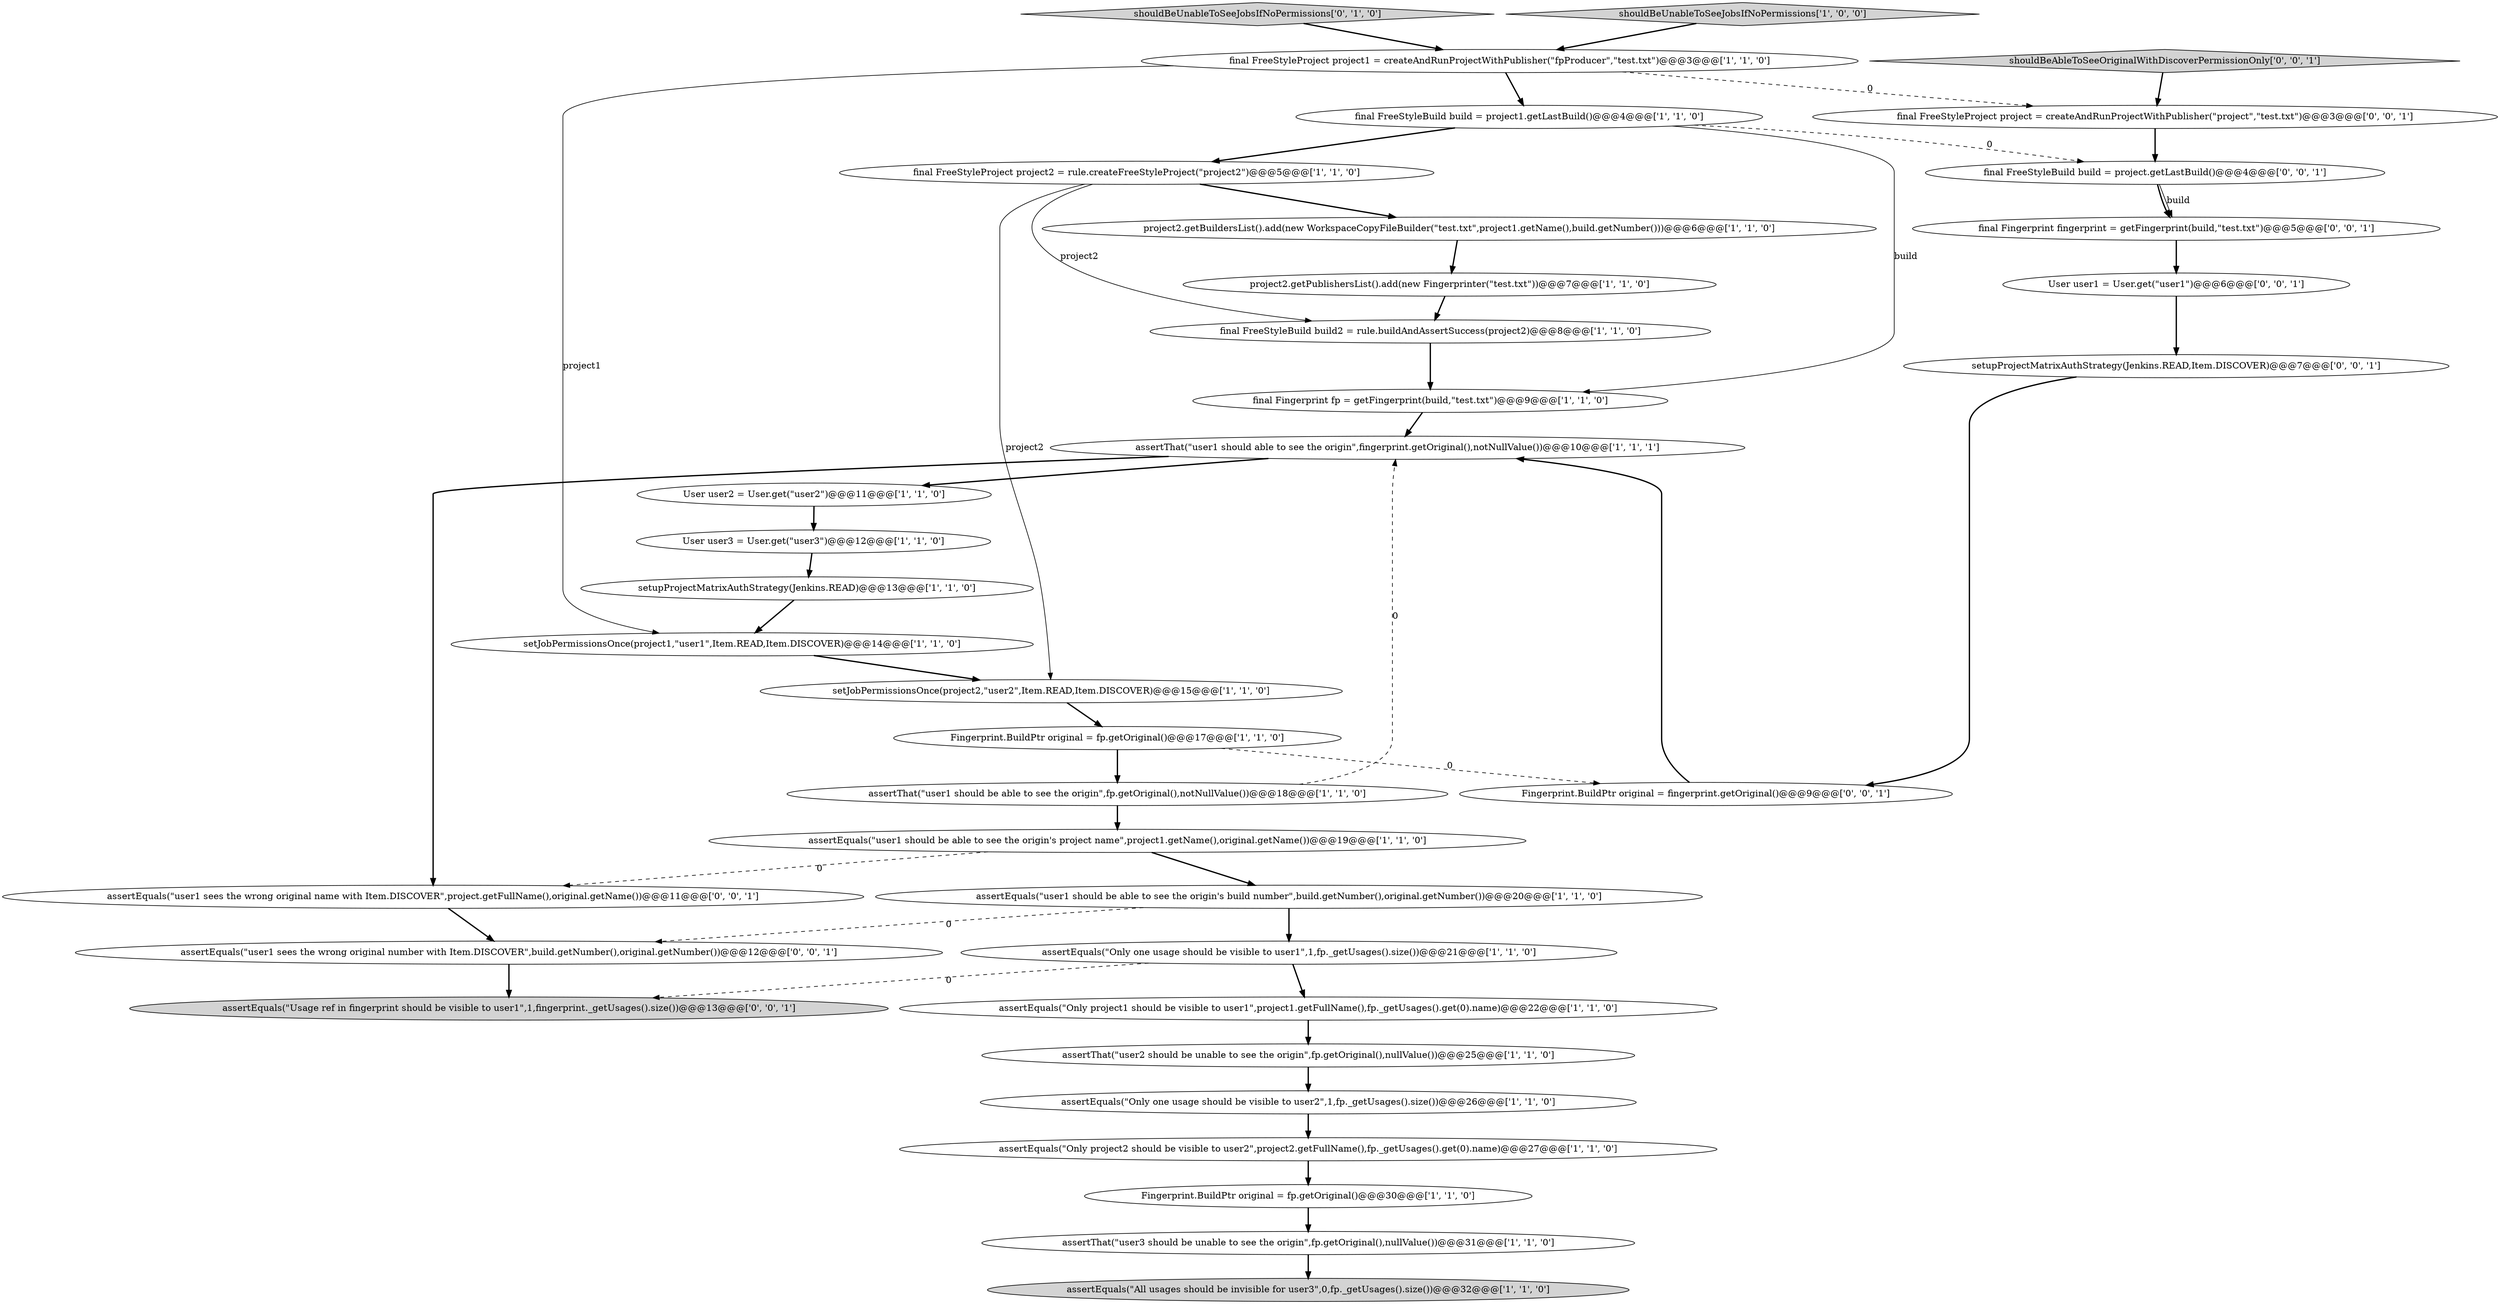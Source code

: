digraph {
13 [style = filled, label = "Fingerprint.BuildPtr original = fp.getOriginal()@@@30@@@['1', '1', '0']", fillcolor = white, shape = ellipse image = "AAA0AAABBB1BBB"];
26 [style = filled, label = "shouldBeUnableToSeeJobsIfNoPermissions['0', '1', '0']", fillcolor = lightgray, shape = diamond image = "AAA0AAABBB2BBB"];
0 [style = filled, label = "assertEquals(\"Only one usage should be visible to user2\",1,fp._getUsages().size())@@@26@@@['1', '1', '0']", fillcolor = white, shape = ellipse image = "AAA0AAABBB1BBB"];
8 [style = filled, label = "setJobPermissionsOnce(project2,\"user2\",Item.READ,Item.DISCOVER)@@@15@@@['1', '1', '0']", fillcolor = white, shape = ellipse image = "AAA0AAABBB1BBB"];
14 [style = filled, label = "assertEquals(\"Only project1 should be visible to user1\",project1.getFullName(),fp._getUsages().get(0).name)@@@22@@@['1', '1', '0']", fillcolor = white, shape = ellipse image = "AAA0AAABBB1BBB"];
3 [style = filled, label = "Fingerprint.BuildPtr original = fp.getOriginal()@@@17@@@['1', '1', '0']", fillcolor = white, shape = ellipse image = "AAA0AAABBB1BBB"];
9 [style = filled, label = "assertThat(\"user3 should be unable to see the origin\",fp.getOriginal(),nullValue())@@@31@@@['1', '1', '0']", fillcolor = white, shape = ellipse image = "AAA0AAABBB1BBB"];
21 [style = filled, label = "assertEquals(\"user1 should be able to see the origin's build number\",build.getNumber(),original.getNumber())@@@20@@@['1', '1', '0']", fillcolor = white, shape = ellipse image = "AAA0AAABBB1BBB"];
5 [style = filled, label = "project2.getPublishersList().add(new Fingerprinter(\"test.txt\"))@@@7@@@['1', '1', '0']", fillcolor = white, shape = ellipse image = "AAA0AAABBB1BBB"];
23 [style = filled, label = "assertEquals(\"Only project2 should be visible to user2\",project2.getFullName(),fp._getUsages().get(0).name)@@@27@@@['1', '1', '0']", fillcolor = white, shape = ellipse image = "AAA0AAABBB1BBB"];
7 [style = filled, label = "final FreeStyleBuild build2 = rule.buildAndAssertSuccess(project2)@@@8@@@['1', '1', '0']", fillcolor = white, shape = ellipse image = "AAA0AAABBB1BBB"];
12 [style = filled, label = "assertThat(\"user2 should be unable to see the origin\",fp.getOriginal(),nullValue())@@@25@@@['1', '1', '0']", fillcolor = white, shape = ellipse image = "AAA0AAABBB1BBB"];
19 [style = filled, label = "User user3 = User.get(\"user3\")@@@12@@@['1', '1', '0']", fillcolor = white, shape = ellipse image = "AAA0AAABBB1BBB"];
27 [style = filled, label = "User user1 = User.get(\"user1\")@@@6@@@['0', '0', '1']", fillcolor = white, shape = ellipse image = "AAA0AAABBB3BBB"];
31 [style = filled, label = "final FreeStyleProject project = createAndRunProjectWithPublisher(\"project\",\"test.txt\")@@@3@@@['0', '0', '1']", fillcolor = white, shape = ellipse image = "AAA0AAABBB3BBB"];
36 [style = filled, label = "assertEquals(\"Usage ref in fingerprint should be visible to user1\",1,fingerprint._getUsages().size())@@@13@@@['0', '0', '1']", fillcolor = lightgray, shape = ellipse image = "AAA0AAABBB3BBB"];
24 [style = filled, label = "final FreeStyleProject project1 = createAndRunProjectWithPublisher(\"fpProducer\",\"test.txt\")@@@3@@@['1', '1', '0']", fillcolor = white, shape = ellipse image = "AAA0AAABBB1BBB"];
1 [style = filled, label = "User user2 = User.get(\"user2\")@@@11@@@['1', '1', '0']", fillcolor = white, shape = ellipse image = "AAA0AAABBB1BBB"];
10 [style = filled, label = "final FreeStyleBuild build = project1.getLastBuild()@@@4@@@['1', '1', '0']", fillcolor = white, shape = ellipse image = "AAA0AAABBB1BBB"];
17 [style = filled, label = "assertEquals(\"All usages should be invisible for user3\",0,fp._getUsages().size())@@@32@@@['1', '1', '0']", fillcolor = lightgray, shape = ellipse image = "AAA0AAABBB1BBB"];
2 [style = filled, label = "assertEquals(\"user1 should be able to see the origin's project name\",project1.getName(),original.getName())@@@19@@@['1', '1', '0']", fillcolor = white, shape = ellipse image = "AAA0AAABBB1BBB"];
25 [style = filled, label = "assertThat(\"user1 should be able to see the origin\",fp.getOriginal(),notNullValue())@@@18@@@['1', '1', '0']", fillcolor = white, shape = ellipse image = "AAA0AAABBB1BBB"];
15 [style = filled, label = "shouldBeUnableToSeeJobsIfNoPermissions['1', '0', '0']", fillcolor = lightgray, shape = diamond image = "AAA0AAABBB1BBB"];
29 [style = filled, label = "Fingerprint.BuildPtr original = fingerprint.getOriginal()@@@9@@@['0', '0', '1']", fillcolor = white, shape = ellipse image = "AAA0AAABBB3BBB"];
34 [style = filled, label = "final FreeStyleBuild build = project.getLastBuild()@@@4@@@['0', '0', '1']", fillcolor = white, shape = ellipse image = "AAA0AAABBB3BBB"];
11 [style = filled, label = "project2.getBuildersList().add(new WorkspaceCopyFileBuilder(\"test.txt\",project1.getName(),build.getNumber()))@@@6@@@['1', '1', '0']", fillcolor = white, shape = ellipse image = "AAA0AAABBB1BBB"];
30 [style = filled, label = "assertEquals(\"user1 sees the wrong original name with Item.DISCOVER\",project.getFullName(),original.getName())@@@11@@@['0', '0', '1']", fillcolor = white, shape = ellipse image = "AAA0AAABBB3BBB"];
20 [style = filled, label = "assertEquals(\"Only one usage should be visible to user1\",1,fp._getUsages().size())@@@21@@@['1', '1', '0']", fillcolor = white, shape = ellipse image = "AAA0AAABBB1BBB"];
18 [style = filled, label = "final Fingerprint fp = getFingerprint(build,\"test.txt\")@@@9@@@['1', '1', '0']", fillcolor = white, shape = ellipse image = "AAA0AAABBB1BBB"];
16 [style = filled, label = "setupProjectMatrixAuthStrategy(Jenkins.READ)@@@13@@@['1', '1', '0']", fillcolor = white, shape = ellipse image = "AAA0AAABBB1BBB"];
33 [style = filled, label = "assertEquals(\"user1 sees the wrong original number with Item.DISCOVER\",build.getNumber(),original.getNumber())@@@12@@@['0', '0', '1']", fillcolor = white, shape = ellipse image = "AAA0AAABBB3BBB"];
6 [style = filled, label = "final FreeStyleProject project2 = rule.createFreeStyleProject(\"project2\")@@@5@@@['1', '1', '0']", fillcolor = white, shape = ellipse image = "AAA0AAABBB1BBB"];
22 [style = filled, label = "setJobPermissionsOnce(project1,\"user1\",Item.READ,Item.DISCOVER)@@@14@@@['1', '1', '0']", fillcolor = white, shape = ellipse image = "AAA0AAABBB1BBB"];
35 [style = filled, label = "shouldBeAbleToSeeOriginalWithDiscoverPermissionOnly['0', '0', '1']", fillcolor = lightgray, shape = diamond image = "AAA0AAABBB3BBB"];
4 [style = filled, label = "assertThat(\"user1 should able to see the origin\",fingerprint.getOriginal(),notNullValue())@@@10@@@['1', '1', '1']", fillcolor = white, shape = ellipse image = "AAA0AAABBB1BBB"];
32 [style = filled, label = "final Fingerprint fingerprint = getFingerprint(build,\"test.txt\")@@@5@@@['0', '0', '1']", fillcolor = white, shape = ellipse image = "AAA0AAABBB3BBB"];
28 [style = filled, label = "setupProjectMatrixAuthStrategy(Jenkins.READ,Item.DISCOVER)@@@7@@@['0', '0', '1']", fillcolor = white, shape = ellipse image = "AAA0AAABBB3BBB"];
25->4 [style = dashed, label="0"];
12->0 [style = bold, label=""];
26->24 [style = bold, label=""];
6->7 [style = solid, label="project2"];
22->8 [style = bold, label=""];
10->6 [style = bold, label=""];
35->31 [style = bold, label=""];
27->28 [style = bold, label=""];
25->2 [style = bold, label=""];
3->29 [style = dashed, label="0"];
34->32 [style = solid, label="build"];
7->18 [style = bold, label=""];
6->11 [style = bold, label=""];
21->33 [style = dashed, label="0"];
29->4 [style = bold, label=""];
32->27 [style = bold, label=""];
14->12 [style = bold, label=""];
6->8 [style = solid, label="project2"];
16->22 [style = bold, label=""];
15->24 [style = bold, label=""];
24->10 [style = bold, label=""];
4->1 [style = bold, label=""];
8->3 [style = bold, label=""];
2->21 [style = bold, label=""];
0->23 [style = bold, label=""];
19->16 [style = bold, label=""];
23->13 [style = bold, label=""];
30->33 [style = bold, label=""];
10->34 [style = dashed, label="0"];
21->20 [style = bold, label=""];
2->30 [style = dashed, label="0"];
9->17 [style = bold, label=""];
10->18 [style = solid, label="build"];
3->25 [style = bold, label=""];
1->19 [style = bold, label=""];
11->5 [style = bold, label=""];
20->36 [style = dashed, label="0"];
24->31 [style = dashed, label="0"];
13->9 [style = bold, label=""];
20->14 [style = bold, label=""];
33->36 [style = bold, label=""];
4->30 [style = bold, label=""];
31->34 [style = bold, label=""];
5->7 [style = bold, label=""];
28->29 [style = bold, label=""];
18->4 [style = bold, label=""];
34->32 [style = bold, label=""];
24->22 [style = solid, label="project1"];
}
